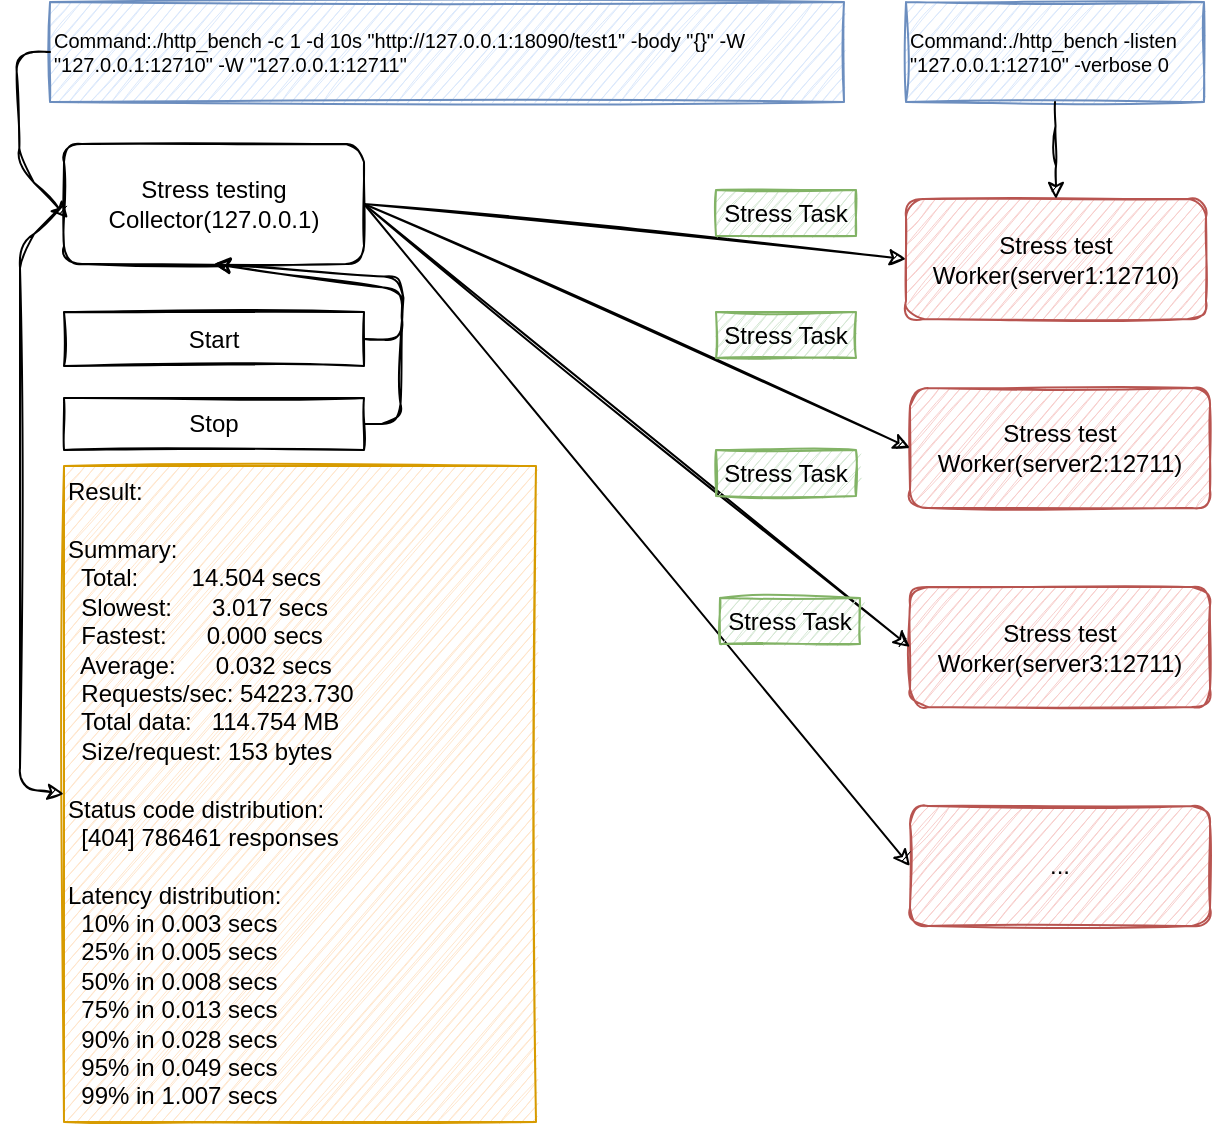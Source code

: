 <mxfile>
    <diagram id="HxPb-nG4Zz1febz0ZImj" name="第 1 页">
        <mxGraphModel dx="1035" dy="642" grid="0" gridSize="10" guides="1" tooltips="1" connect="1" arrows="1" fold="1" page="1" pageScale="1" pageWidth="827" pageHeight="1169" math="0" shadow="0">
            <root>
                <mxCell id="0"/>
                <mxCell id="1" parent="0"/>
                <mxCell id="7xEpuCTu46up-qAN1ttC-1" value="Stress testing Collector(127.0.0.1)" style="rounded=1;whiteSpace=wrap;html=1;sketch=1;" parent="1" vertex="1">
                    <mxGeometry x="62" y="228" width="150" height="60" as="geometry"/>
                </mxCell>
                <mxCell id="7xEpuCTu46up-qAN1ttC-2" value="Stress test Worker(server1:12710)" style="rounded=1;whiteSpace=wrap;html=1;sketch=1;fillColor=#f8cecc;strokeColor=#b85450;" parent="1" vertex="1">
                    <mxGeometry x="483" y="255.5" width="150" height="60" as="geometry"/>
                </mxCell>
                <mxCell id="7xEpuCTu46up-qAN1ttC-3" value="Stress test Worker(server2:12711)" style="rounded=1;whiteSpace=wrap;html=1;sketch=1;fillColor=#f8cecc;strokeColor=#b85450;" parent="1" vertex="1">
                    <mxGeometry x="485" y="350" width="150" height="60" as="geometry"/>
                </mxCell>
                <mxCell id="7xEpuCTu46up-qAN1ttC-4" value="Stress test Worker(server3:12711)" style="rounded=1;whiteSpace=wrap;html=1;shadow=0;sketch=1;fillColor=#f8cecc;strokeColor=#b85450;" parent="1" vertex="1">
                    <mxGeometry x="485" y="449.5" width="150" height="60" as="geometry"/>
                </mxCell>
                <mxCell id="7xEpuCTu46up-qAN1ttC-5" value="" style="endArrow=classic;html=1;rounded=0;exitX=1;exitY=0.5;exitDx=0;exitDy=0;entryX=0;entryY=0.5;entryDx=0;entryDy=0;sketch=1;" parent="1" source="7xEpuCTu46up-qAN1ttC-1" target="7xEpuCTu46up-qAN1ttC-2" edge="1">
                    <mxGeometry width="50" height="50" relative="1" as="geometry">
                        <mxPoint x="270" y="450" as="sourcePoint"/>
                        <mxPoint x="320" y="400" as="targetPoint"/>
                    </mxGeometry>
                </mxCell>
                <mxCell id="7xEpuCTu46up-qAN1ttC-6" value="" style="endArrow=classic;html=1;rounded=0;exitX=1;exitY=0.5;exitDx=0;exitDy=0;entryX=0;entryY=0.5;entryDx=0;entryDy=0;sketch=1;" parent="1" source="7xEpuCTu46up-qAN1ttC-1" target="7xEpuCTu46up-qAN1ttC-3" edge="1">
                    <mxGeometry width="50" height="50" relative="1" as="geometry">
                        <mxPoint x="270" y="450" as="sourcePoint"/>
                        <mxPoint x="320" y="400" as="targetPoint"/>
                    </mxGeometry>
                </mxCell>
                <mxCell id="7xEpuCTu46up-qAN1ttC-7" value="" style="endArrow=classic;html=1;rounded=0;entryX=0;entryY=0.5;entryDx=0;entryDy=0;sketch=1;exitX=1;exitY=0.5;exitDx=0;exitDy=0;" parent="1" source="7xEpuCTu46up-qAN1ttC-1" target="7xEpuCTu46up-qAN1ttC-4" edge="1">
                    <mxGeometry width="50" height="50" relative="1" as="geometry">
                        <mxPoint x="220" y="380" as="sourcePoint"/>
                        <mxPoint x="320" y="400" as="targetPoint"/>
                    </mxGeometry>
                </mxCell>
                <mxCell id="7xEpuCTu46up-qAN1ttC-8" value="Start" style="rounded=0;whiteSpace=wrap;html=1;sketch=1;" parent="1" vertex="1">
                    <mxGeometry x="62" y="312" width="150" height="27" as="geometry"/>
                </mxCell>
                <mxCell id="7xEpuCTu46up-qAN1ttC-9" value="Stop" style="rounded=0;whiteSpace=wrap;html=1;sketch=1;" parent="1" vertex="1">
                    <mxGeometry x="62" y="355" width="150" height="26" as="geometry"/>
                </mxCell>
                <mxCell id="7xEpuCTu46up-qAN1ttC-10" value="" style="endArrow=classic;html=1;rounded=1;sketch=1;curved=0;exitX=1;exitY=0.5;exitDx=0;exitDy=0;entryX=0.5;entryY=1;entryDx=0;entryDy=0;" parent="1" source="7xEpuCTu46up-qAN1ttC-8" target="7xEpuCTu46up-qAN1ttC-1" edge="1">
                    <mxGeometry width="50" height="50" relative="1" as="geometry">
                        <mxPoint x="260" y="350" as="sourcePoint"/>
                        <mxPoint x="310" y="300" as="targetPoint"/>
                        <Array as="points">
                            <mxPoint x="231" y="326"/>
                            <mxPoint x="231" y="301"/>
                        </Array>
                    </mxGeometry>
                </mxCell>
                <mxCell id="7xEpuCTu46up-qAN1ttC-11" value="" style="endArrow=classic;html=1;rounded=1;sketch=1;curved=0;exitX=1;exitY=0.5;exitDx=0;exitDy=0;entryX=0.5;entryY=1;entryDx=0;entryDy=0;" parent="1" source="7xEpuCTu46up-qAN1ttC-9" target="7xEpuCTu46up-qAN1ttC-1" edge="1">
                    <mxGeometry width="50" height="50" relative="1" as="geometry">
                        <mxPoint x="260" y="350" as="sourcePoint"/>
                        <mxPoint x="310" y="300" as="targetPoint"/>
                        <Array as="points">
                            <mxPoint x="230" y="368"/>
                            <mxPoint x="232" y="295"/>
                        </Array>
                    </mxGeometry>
                </mxCell>
                <mxCell id="7xEpuCTu46up-qAN1ttC-12" value="&lt;span&gt;Result:&lt;br&gt;&lt;br&gt;Summary:&lt;/span&gt;&lt;div&gt;&amp;nbsp; Total:&amp;nbsp; &amp;nbsp; &amp;nbsp; &amp;nbsp; 14.504 secs&lt;/div&gt;&lt;div&gt;&amp;nbsp; Slowest:&amp;nbsp; &amp;nbsp; &amp;nbsp; 3.017 secs&lt;/div&gt;&lt;div&gt;&amp;nbsp; Fastest:&amp;nbsp; &amp;nbsp; &amp;nbsp; 0.000 secs&lt;/div&gt;&lt;div&gt;&amp;nbsp; Average:&amp;nbsp; &amp;nbsp; &amp;nbsp; 0.032 secs&lt;/div&gt;&lt;div&gt;&amp;nbsp; Requests/sec: 54223.730&lt;/div&gt;&lt;div&gt;&amp;nbsp; Total data:&amp;nbsp; &amp;nbsp;114.754 MB&lt;/div&gt;&lt;div&gt;&amp;nbsp; Size/request: 153 bytes&lt;/div&gt;&lt;div&gt;&lt;br&gt;&lt;/div&gt;&lt;div&gt;Status code distribution:&lt;/div&gt;&lt;div&gt;&amp;nbsp; [404] 786461 responses&lt;/div&gt;&lt;div&gt;&lt;br&gt;&lt;/div&gt;&lt;div&gt;Latency distribution:&lt;/div&gt;&lt;div&gt;&amp;nbsp; 10% in 0.003 secs&lt;/div&gt;&lt;div&gt;&amp;nbsp; 25% in 0.005 secs&lt;/div&gt;&lt;div&gt;&amp;nbsp; 50% in 0.008 secs&lt;/div&gt;&lt;div&gt;&amp;nbsp; 75% in 0.013 secs&lt;/div&gt;&lt;div&gt;&amp;nbsp; 90% in 0.028 secs&lt;/div&gt;&lt;div&gt;&amp;nbsp; 95% in 0.049 secs&lt;/div&gt;&lt;div&gt;&amp;nbsp; 99% in 1.007 secs&lt;/div&gt;" style="rounded=0;whiteSpace=wrap;html=1;sketch=1;align=left;fillColor=#ffe6cc;strokeColor=#d79b00;" parent="1" vertex="1">
                    <mxGeometry x="62" y="389" width="236" height="328" as="geometry"/>
                </mxCell>
                <mxCell id="7xEpuCTu46up-qAN1ttC-13" value="" style="endArrow=classic;html=1;rounded=1;sketch=1;curved=0;exitX=0;exitY=0.5;exitDx=0;exitDy=0;entryX=0;entryY=0.5;entryDx=0;entryDy=0;" parent="1" source="7xEpuCTu46up-qAN1ttC-1" target="7xEpuCTu46up-qAN1ttC-12" edge="1">
                    <mxGeometry width="50" height="50" relative="1" as="geometry">
                        <mxPoint x="270" y="410" as="sourcePoint"/>
                        <mxPoint x="320" y="360" as="targetPoint"/>
                        <Array as="points">
                            <mxPoint x="40" y="280"/>
                            <mxPoint x="40" y="550"/>
                        </Array>
                    </mxGeometry>
                </mxCell>
                <mxCell id="7xEpuCTu46up-qAN1ttC-14" value="..." style="rounded=1;whiteSpace=wrap;html=1;shadow=0;sketch=1;fillColor=#f8cecc;strokeColor=#b85450;" parent="1" vertex="1">
                    <mxGeometry x="485" y="559" width="150" height="60" as="geometry"/>
                </mxCell>
                <mxCell id="7xEpuCTu46up-qAN1ttC-15" value="" style="endArrow=classic;html=1;rounded=1;sketch=1;curved=0;entryX=0;entryY=0.5;entryDx=0;entryDy=0;exitX=1;exitY=0.5;exitDx=0;exitDy=0;" parent="1" source="7xEpuCTu46up-qAN1ttC-1" target="7xEpuCTu46up-qAN1ttC-14" edge="1">
                    <mxGeometry width="50" height="50" relative="1" as="geometry">
                        <mxPoint x="210" y="280" as="sourcePoint"/>
                        <mxPoint x="320" y="370" as="targetPoint"/>
                    </mxGeometry>
                </mxCell>
                <mxCell id="7xEpuCTu46up-qAN1ttC-16" value="&lt;font style=&quot;font-size: 10px;&quot;&gt;Command:./http_bench -c 1 -d 10s &quot;http://127.0.0.1:18090/test1&quot; -body &quot;{}&quot; -W &quot;127.0.0.1:12710&quot; -W &quot;127.0.0.1:12711&quot;&lt;/font&gt;" style="rounded=0;whiteSpace=wrap;html=1;sketch=1;fontSize=8;fillColor=#dae8fc;strokeColor=#6c8ebf;align=left;" parent="1" vertex="1">
                    <mxGeometry x="55" y="157" width="397" height="50" as="geometry"/>
                </mxCell>
                <mxCell id="7xEpuCTu46up-qAN1ttC-17" value="&lt;font style=&quot;font-size: 10px;&quot;&gt;Command:./http_bench -listen &quot;127.0.0.1:12710&quot; -verbose 0&lt;/font&gt;" style="rounded=0;whiteSpace=wrap;html=1;sketch=1;fontSize=8;fillColor=#dae8fc;strokeColor=#6c8ebf;align=left;" parent="1" vertex="1">
                    <mxGeometry x="483" y="157" width="149" height="50" as="geometry"/>
                </mxCell>
                <mxCell id="7xEpuCTu46up-qAN1ttC-18" value="" style="endArrow=classic;html=1;rounded=1;sketch=1;fontSize=8;curved=0;exitX=0;exitY=0.5;exitDx=0;exitDy=0;entryX=0.013;entryY=0.617;entryDx=0;entryDy=0;entryPerimeter=0;" parent="1" source="7xEpuCTu46up-qAN1ttC-16" target="7xEpuCTu46up-qAN1ttC-1" edge="1">
                    <mxGeometry width="50" height="50" relative="1" as="geometry">
                        <mxPoint x="270" y="390" as="sourcePoint"/>
                        <mxPoint x="140" y="250" as="targetPoint"/>
                        <Array as="points">
                            <mxPoint x="38" y="182"/>
                            <mxPoint x="40" y="240"/>
                        </Array>
                    </mxGeometry>
                </mxCell>
                <mxCell id="7xEpuCTu46up-qAN1ttC-19" value="" style="endArrow=classic;html=1;rounded=1;sketch=1;fontSize=8;curved=0;exitX=0.5;exitY=1;exitDx=0;exitDy=0;entryX=0.5;entryY=0;entryDx=0;entryDy=0;" parent="1" source="7xEpuCTu46up-qAN1ttC-17" target="7xEpuCTu46up-qAN1ttC-2" edge="1">
                    <mxGeometry width="50" height="50" relative="1" as="geometry">
                        <mxPoint x="387" y="280" as="sourcePoint"/>
                        <mxPoint x="437" y="230" as="targetPoint"/>
                        <Array as="points">
                            <mxPoint x="558" y="229"/>
                        </Array>
                    </mxGeometry>
                </mxCell>
                <mxCell id="dxToJmBmV2eZCdS-MfID-7" value="Stress Task" style="rounded=0;whiteSpace=wrap;html=1;fillColor=#d5e8d4;strokeColor=#82b366;sketch=1;" parent="1" vertex="1">
                    <mxGeometry x="388" y="381" width="70" height="23" as="geometry"/>
                </mxCell>
                <mxCell id="2" value="Stress Task" style="rounded=0;whiteSpace=wrap;html=1;fillColor=#d5e8d4;strokeColor=#82b366;sketch=1;" vertex="1" parent="1">
                    <mxGeometry x="390" y="455" width="70" height="23" as="geometry"/>
                </mxCell>
                <mxCell id="3" value="Stress Task" style="rounded=0;whiteSpace=wrap;html=1;fillColor=#d5e8d4;strokeColor=#82b366;sketch=1;" vertex="1" parent="1">
                    <mxGeometry x="388" y="312" width="70" height="23" as="geometry"/>
                </mxCell>
                <mxCell id="4" value="Stress Task" style="rounded=0;whiteSpace=wrap;html=1;fillColor=#d5e8d4;strokeColor=#82b366;sketch=1;" vertex="1" parent="1">
                    <mxGeometry x="388" y="251" width="70" height="23" as="geometry"/>
                </mxCell>
            </root>
        </mxGraphModel>
    </diagram>
</mxfile>
